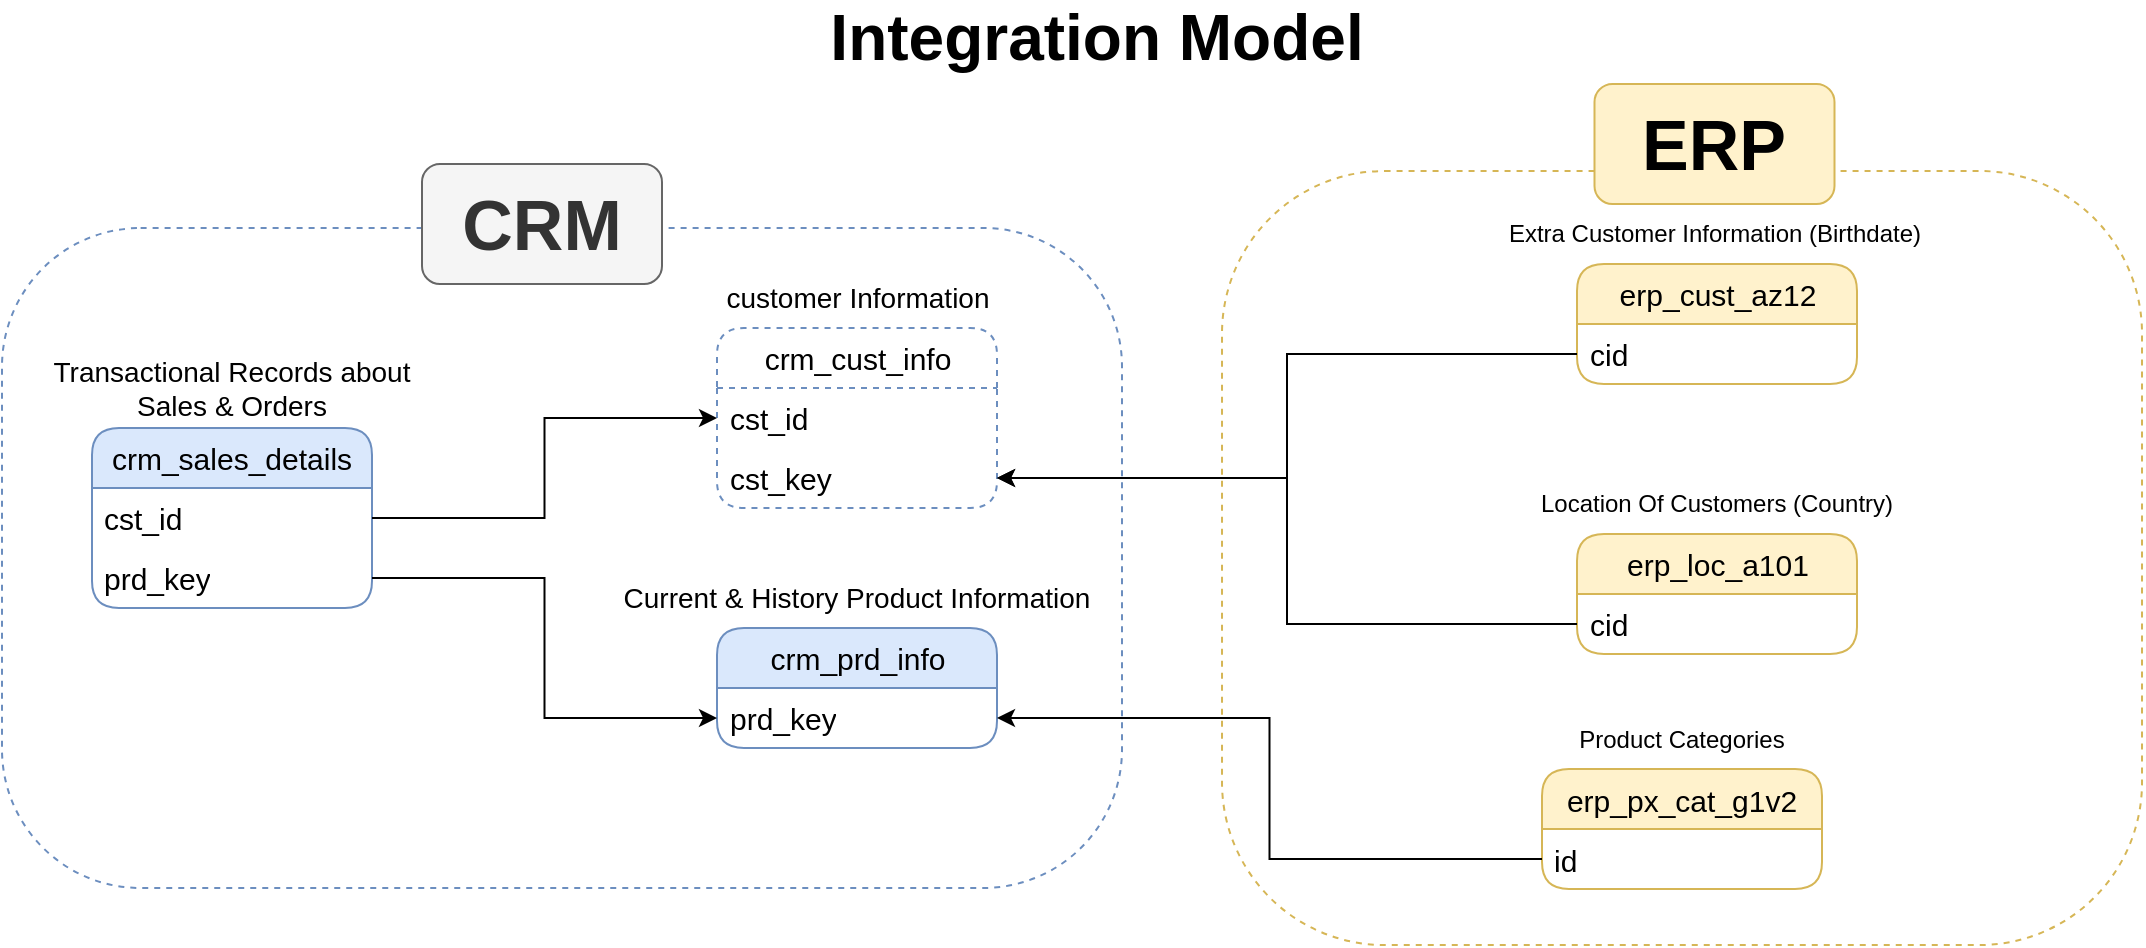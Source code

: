 <mxfile version="28.0.6">
  <diagram name="Page-1" id="pgEs2uW55SmicHElTPQp">
    <mxGraphModel dx="1163" dy="815" grid="1" gridSize="10" guides="1" tooltips="1" connect="1" arrows="1" fold="1" page="1" pageScale="1" pageWidth="850" pageHeight="1100" math="0" shadow="0">
      <root>
        <mxCell id="0" />
        <mxCell id="1" parent="0" />
        <mxCell id="X1ZDhWzWRRGKxh8vsN9t-1" value="&lt;font style=&quot;font-size: 15px;&quot;&gt;crm_cust_info&lt;/font&gt;" style="swimlane;fontStyle=0;childLayout=stackLayout;horizontal=1;startSize=30;horizontalStack=0;resizeParent=1;resizeParentMax=0;resizeLast=0;collapsible=1;marginBottom=0;whiteSpace=wrap;html=1;rounded=1;fillColor=none;strokeColor=#6c8ebf;dashed=1;" parent="1" vertex="1">
          <mxGeometry x="377.5" y="200" width="140" height="90" as="geometry">
            <mxRectangle x="300" y="210" width="60" height="30" as="alternateBounds" />
          </mxGeometry>
        </mxCell>
        <mxCell id="X1ZDhWzWRRGKxh8vsN9t-2" value="&lt;font style=&quot;font-size: 15px;&quot;&gt;cst_id&lt;/font&gt;" style="text;strokeColor=none;fillColor=none;align=left;verticalAlign=middle;spacingLeft=4;spacingRight=4;overflow=hidden;points=[[0,0.5],[1,0.5]];portConstraint=eastwest;rotatable=0;whiteSpace=wrap;html=1;dashed=1;" parent="X1ZDhWzWRRGKxh8vsN9t-1" vertex="1">
          <mxGeometry y="30" width="140" height="30" as="geometry" />
        </mxCell>
        <mxCell id="vxh9PUzTvlkFb8qM6Y8l-5" value="&lt;font style=&quot;font-size: 15px;&quot;&gt;cst_key&lt;/font&gt;" style="text;strokeColor=none;fillColor=none;align=left;verticalAlign=middle;spacingLeft=4;spacingRight=4;overflow=hidden;points=[[0,0.5],[1,0.5]];portConstraint=eastwest;rotatable=0;whiteSpace=wrap;html=1;dashed=1;" vertex="1" parent="X1ZDhWzWRRGKxh8vsN9t-1">
          <mxGeometry y="60" width="140" height="30" as="geometry" />
        </mxCell>
        <mxCell id="X1ZDhWzWRRGKxh8vsN9t-5" value="&lt;font style=&quot;font-size: 14px;&quot;&gt;customer Information&lt;/font&gt;" style="text;html=1;align=center;verticalAlign=middle;whiteSpace=wrap;rounded=0;" parent="1" vertex="1">
          <mxGeometry x="372.5" y="170" width="150" height="30" as="geometry" />
        </mxCell>
        <mxCell id="X1ZDhWzWRRGKxh8vsN9t-6" value="&lt;b&gt;&lt;font style=&quot;font-size: 32px;&quot;&gt;Integration Model&lt;/font&gt;&lt;/b&gt;" style="text;html=1;align=center;verticalAlign=middle;whiteSpace=wrap;rounded=0;" parent="1" vertex="1">
          <mxGeometry x="425" y="40" width="285" height="30" as="geometry" />
        </mxCell>
        <mxCell id="X1ZDhWzWRRGKxh8vsN9t-7" value="&lt;font style=&quot;font-size: 15px;&quot;&gt;crm_prd_info&lt;/font&gt;" style="swimlane;fontStyle=0;childLayout=stackLayout;horizontal=1;startSize=30;horizontalStack=0;resizeParent=1;resizeParentMax=0;resizeLast=0;collapsible=1;marginBottom=0;whiteSpace=wrap;html=1;rounded=1;fillColor=#dae8fc;strokeColor=#6c8ebf;" parent="1" vertex="1">
          <mxGeometry x="377.5" y="350" width="140" height="60" as="geometry">
            <mxRectangle x="300" y="210" width="60" height="30" as="alternateBounds" />
          </mxGeometry>
        </mxCell>
        <mxCell id="X1ZDhWzWRRGKxh8vsN9t-8" value="&lt;span style=&quot;font-size: 15px;&quot;&gt;prd_key&lt;/span&gt;" style="text;strokeColor=none;fillColor=none;align=left;verticalAlign=middle;spacingLeft=4;spacingRight=4;overflow=hidden;points=[[0,0.5],[1,0.5]];portConstraint=eastwest;rotatable=0;whiteSpace=wrap;html=1;" parent="X1ZDhWzWRRGKxh8vsN9t-7" vertex="1">
          <mxGeometry y="30" width="140" height="30" as="geometry" />
        </mxCell>
        <mxCell id="X1ZDhWzWRRGKxh8vsN9t-9" value="&lt;span style=&quot;font-size: 14px;&quot;&gt;Current &amp;amp; History Product Information&lt;/span&gt;" style="text;html=1;align=center;verticalAlign=middle;whiteSpace=wrap;rounded=0;" parent="1" vertex="1">
          <mxGeometry x="320" y="320" width="255" height="30" as="geometry" />
        </mxCell>
        <mxCell id="X1ZDhWzWRRGKxh8vsN9t-10" value="&lt;font style=&quot;font-size: 15px;&quot;&gt;crm_sales_details&lt;/font&gt;" style="swimlane;fontStyle=0;childLayout=stackLayout;horizontal=1;startSize=30;horizontalStack=0;resizeParent=1;resizeParentMax=0;resizeLast=0;collapsible=1;marginBottom=0;whiteSpace=wrap;html=1;rounded=1;fillColor=#dae8fc;strokeColor=#6c8ebf;" parent="1" vertex="1">
          <mxGeometry x="65" y="250" width="140" height="90" as="geometry">
            <mxRectangle x="300" y="210" width="60" height="30" as="alternateBounds" />
          </mxGeometry>
        </mxCell>
        <mxCell id="X1ZDhWzWRRGKxh8vsN9t-11" value="&lt;span style=&quot;font-size: 15px;&quot;&gt;cst_id&lt;/span&gt;" style="text;strokeColor=none;fillColor=none;align=left;verticalAlign=middle;spacingLeft=4;spacingRight=4;overflow=hidden;points=[[0,0.5],[1,0.5]];portConstraint=eastwest;rotatable=0;whiteSpace=wrap;html=1;" parent="X1ZDhWzWRRGKxh8vsN9t-10" vertex="1">
          <mxGeometry y="30" width="140" height="30" as="geometry" />
        </mxCell>
        <mxCell id="X1ZDhWzWRRGKxh8vsN9t-13" value="&lt;span style=&quot;font-size: 15px;&quot;&gt;prd_key&lt;/span&gt;" style="text;strokeColor=none;fillColor=none;align=left;verticalAlign=middle;spacingLeft=4;spacingRight=4;overflow=hidden;points=[[0,0.5],[1,0.5]];portConstraint=eastwest;rotatable=0;whiteSpace=wrap;html=1;" parent="X1ZDhWzWRRGKxh8vsN9t-10" vertex="1">
          <mxGeometry y="60" width="140" height="30" as="geometry" />
        </mxCell>
        <mxCell id="X1ZDhWzWRRGKxh8vsN9t-12" value="&lt;span style=&quot;font-size: 14px;&quot;&gt;Transactional Records about Sales &amp;amp; Orders&lt;/span&gt;" style="text;html=1;align=center;verticalAlign=middle;whiteSpace=wrap;rounded=0;" parent="1" vertex="1">
          <mxGeometry x="40" y="215" width="190" height="30" as="geometry" />
        </mxCell>
        <mxCell id="X1ZDhWzWRRGKxh8vsN9t-14" style="edgeStyle=orthogonalEdgeStyle;rounded=0;orthogonalLoop=1;jettySize=auto;html=1;" parent="1" source="X1ZDhWzWRRGKxh8vsN9t-11" target="X1ZDhWzWRRGKxh8vsN9t-2" edge="1">
          <mxGeometry relative="1" as="geometry" />
        </mxCell>
        <mxCell id="X1ZDhWzWRRGKxh8vsN9t-15" style="edgeStyle=orthogonalEdgeStyle;rounded=0;orthogonalLoop=1;jettySize=auto;html=1;entryX=0;entryY=0.5;entryDx=0;entryDy=0;" parent="1" source="X1ZDhWzWRRGKxh8vsN9t-13" target="X1ZDhWzWRRGKxh8vsN9t-8" edge="1">
          <mxGeometry relative="1" as="geometry" />
        </mxCell>
        <mxCell id="vxh9PUzTvlkFb8qM6Y8l-1" value="&lt;font style=&quot;font-size: 15px;&quot;&gt;erp_cust_az12&lt;/font&gt;" style="swimlane;fontStyle=0;childLayout=stackLayout;horizontal=1;startSize=30;horizontalStack=0;resizeParent=1;resizeParentMax=0;resizeLast=0;collapsible=1;marginBottom=0;whiteSpace=wrap;html=1;rounded=1;fillColor=#fff2cc;strokeColor=#d6b656;" vertex="1" parent="1">
          <mxGeometry x="807.5" y="168" width="140" height="60" as="geometry">
            <mxRectangle x="300" y="210" width="60" height="30" as="alternateBounds" />
          </mxGeometry>
        </mxCell>
        <mxCell id="vxh9PUzTvlkFb8qM6Y8l-2" value="&lt;font style=&quot;font-size: 15px;&quot;&gt;cid&lt;/font&gt;" style="text;strokeColor=none;fillColor=none;align=left;verticalAlign=middle;spacingLeft=4;spacingRight=4;overflow=hidden;points=[[0,0.5],[1,0.5]];portConstraint=eastwest;rotatable=0;whiteSpace=wrap;html=1;" vertex="1" parent="vxh9PUzTvlkFb8qM6Y8l-1">
          <mxGeometry y="30" width="140" height="30" as="geometry" />
        </mxCell>
        <mxCell id="vxh9PUzTvlkFb8qM6Y8l-4" value="Extra Customer Information (Birthdate)" style="text;html=1;align=center;verticalAlign=middle;whiteSpace=wrap;rounded=0;" vertex="1" parent="1">
          <mxGeometry x="770" y="138" width="212.5" height="30" as="geometry" />
        </mxCell>
        <mxCell id="vxh9PUzTvlkFb8qM6Y8l-6" style="edgeStyle=orthogonalEdgeStyle;rounded=0;orthogonalLoop=1;jettySize=auto;html=1;" edge="1" parent="1" source="vxh9PUzTvlkFb8qM6Y8l-2" target="vxh9PUzTvlkFb8qM6Y8l-5">
          <mxGeometry relative="1" as="geometry" />
        </mxCell>
        <mxCell id="vxh9PUzTvlkFb8qM6Y8l-7" value="&lt;font style=&quot;font-size: 15px;&quot;&gt;erp_loc_a101&lt;/font&gt;" style="swimlane;fontStyle=0;childLayout=stackLayout;horizontal=1;startSize=30;horizontalStack=0;resizeParent=1;resizeParentMax=0;resizeLast=0;collapsible=1;marginBottom=0;whiteSpace=wrap;html=1;rounded=1;fillColor=#fff2cc;strokeColor=#d6b656;" vertex="1" parent="1">
          <mxGeometry x="807.5" y="303" width="140" height="60" as="geometry">
            <mxRectangle x="300" y="210" width="60" height="30" as="alternateBounds" />
          </mxGeometry>
        </mxCell>
        <mxCell id="vxh9PUzTvlkFb8qM6Y8l-8" value="&lt;font style=&quot;font-size: 15px;&quot;&gt;cid&lt;/font&gt;" style="text;strokeColor=none;fillColor=none;align=left;verticalAlign=middle;spacingLeft=4;spacingRight=4;overflow=hidden;points=[[0,0.5],[1,0.5]];portConstraint=eastwest;rotatable=0;whiteSpace=wrap;html=1;" vertex="1" parent="vxh9PUzTvlkFb8qM6Y8l-7">
          <mxGeometry y="30" width="140" height="30" as="geometry" />
        </mxCell>
        <mxCell id="vxh9PUzTvlkFb8qM6Y8l-9" style="edgeStyle=orthogonalEdgeStyle;rounded=0;orthogonalLoop=1;jettySize=auto;html=1;exitX=0;exitY=0.5;exitDx=0;exitDy=0;entryX=1;entryY=0.5;entryDx=0;entryDy=0;" edge="1" parent="1" source="vxh9PUzTvlkFb8qM6Y8l-8" target="vxh9PUzTvlkFb8qM6Y8l-5">
          <mxGeometry relative="1" as="geometry" />
        </mxCell>
        <mxCell id="vxh9PUzTvlkFb8qM6Y8l-10" value="Location Of Customers (Country)" style="text;html=1;align=center;verticalAlign=middle;whiteSpace=wrap;rounded=0;" vertex="1" parent="1">
          <mxGeometry x="770" y="273" width="215" height="30" as="geometry" />
        </mxCell>
        <mxCell id="vxh9PUzTvlkFb8qM6Y8l-11" value="&lt;font style=&quot;font-size: 15px;&quot;&gt;erp_px_cat_g1v2&lt;/font&gt;" style="swimlane;fontStyle=0;childLayout=stackLayout;horizontal=1;startSize=30;horizontalStack=0;resizeParent=1;resizeParentMax=0;resizeLast=0;collapsible=1;marginBottom=0;whiteSpace=wrap;html=1;rounded=1;fillColor=#fff2cc;strokeColor=#d6b656;" vertex="1" parent="1">
          <mxGeometry x="790" y="420.5" width="140" height="60" as="geometry">
            <mxRectangle x="300" y="210" width="60" height="30" as="alternateBounds" />
          </mxGeometry>
        </mxCell>
        <mxCell id="vxh9PUzTvlkFb8qM6Y8l-12" value="&lt;span style=&quot;font-size: 15px;&quot;&gt;id&lt;/span&gt;" style="text;strokeColor=none;fillColor=none;align=left;verticalAlign=middle;spacingLeft=4;spacingRight=4;overflow=hidden;points=[[0,0.5],[1,0.5]];portConstraint=eastwest;rotatable=0;whiteSpace=wrap;html=1;" vertex="1" parent="vxh9PUzTvlkFb8qM6Y8l-11">
          <mxGeometry y="30" width="140" height="30" as="geometry" />
        </mxCell>
        <mxCell id="vxh9PUzTvlkFb8qM6Y8l-13" value="Product Categories" style="text;html=1;align=center;verticalAlign=middle;whiteSpace=wrap;rounded=0;" vertex="1" parent="1">
          <mxGeometry x="778.13" y="390.5" width="163.75" height="30" as="geometry" />
        </mxCell>
        <mxCell id="vxh9PUzTvlkFb8qM6Y8l-14" style="edgeStyle=orthogonalEdgeStyle;rounded=0;orthogonalLoop=1;jettySize=auto;html=1;entryX=1;entryY=0.5;entryDx=0;entryDy=0;" edge="1" parent="1" source="vxh9PUzTvlkFb8qM6Y8l-12" target="X1ZDhWzWRRGKxh8vsN9t-8">
          <mxGeometry relative="1" as="geometry" />
        </mxCell>
        <mxCell id="vxh9PUzTvlkFb8qM6Y8l-15" value="" style="rounded=1;whiteSpace=wrap;html=1;arcSize=21;fillColor=none;dashed=1;strokeColor=#6c8ebf;fillStyle=hatch;" vertex="1" parent="1">
          <mxGeometry x="20" y="150" width="560" height="330" as="geometry" />
        </mxCell>
        <mxCell id="vxh9PUzTvlkFb8qM6Y8l-16" value="&lt;font style=&quot;font-size: 35px;&quot;&gt;&lt;b&gt;CRM&lt;/b&gt;&lt;/font&gt;" style="rounded=1;whiteSpace=wrap;html=1;fillColor=#f5f5f5;fontColor=#333333;strokeColor=#666666;" vertex="1" parent="1">
          <mxGeometry x="230" y="118" width="120" height="60" as="geometry" />
        </mxCell>
        <mxCell id="vxh9PUzTvlkFb8qM6Y8l-17" value="" style="rounded=1;whiteSpace=wrap;html=1;arcSize=21;fillColor=none;dashed=1;strokeColor=#d6b656;fillStyle=hatch;" vertex="1" parent="1">
          <mxGeometry x="630.01" y="121.5" width="460" height="387" as="geometry" />
        </mxCell>
        <mxCell id="vxh9PUzTvlkFb8qM6Y8l-18" value="&lt;font style=&quot;font-size: 35px;&quot;&gt;&lt;b&gt;ERP&lt;/b&gt;&lt;/font&gt;" style="rounded=1;whiteSpace=wrap;html=1;fillColor=#fff2cc;strokeColor=#d6b656;" vertex="1" parent="1">
          <mxGeometry x="816.25" y="78" width="120" height="60" as="geometry" />
        </mxCell>
      </root>
    </mxGraphModel>
  </diagram>
</mxfile>
